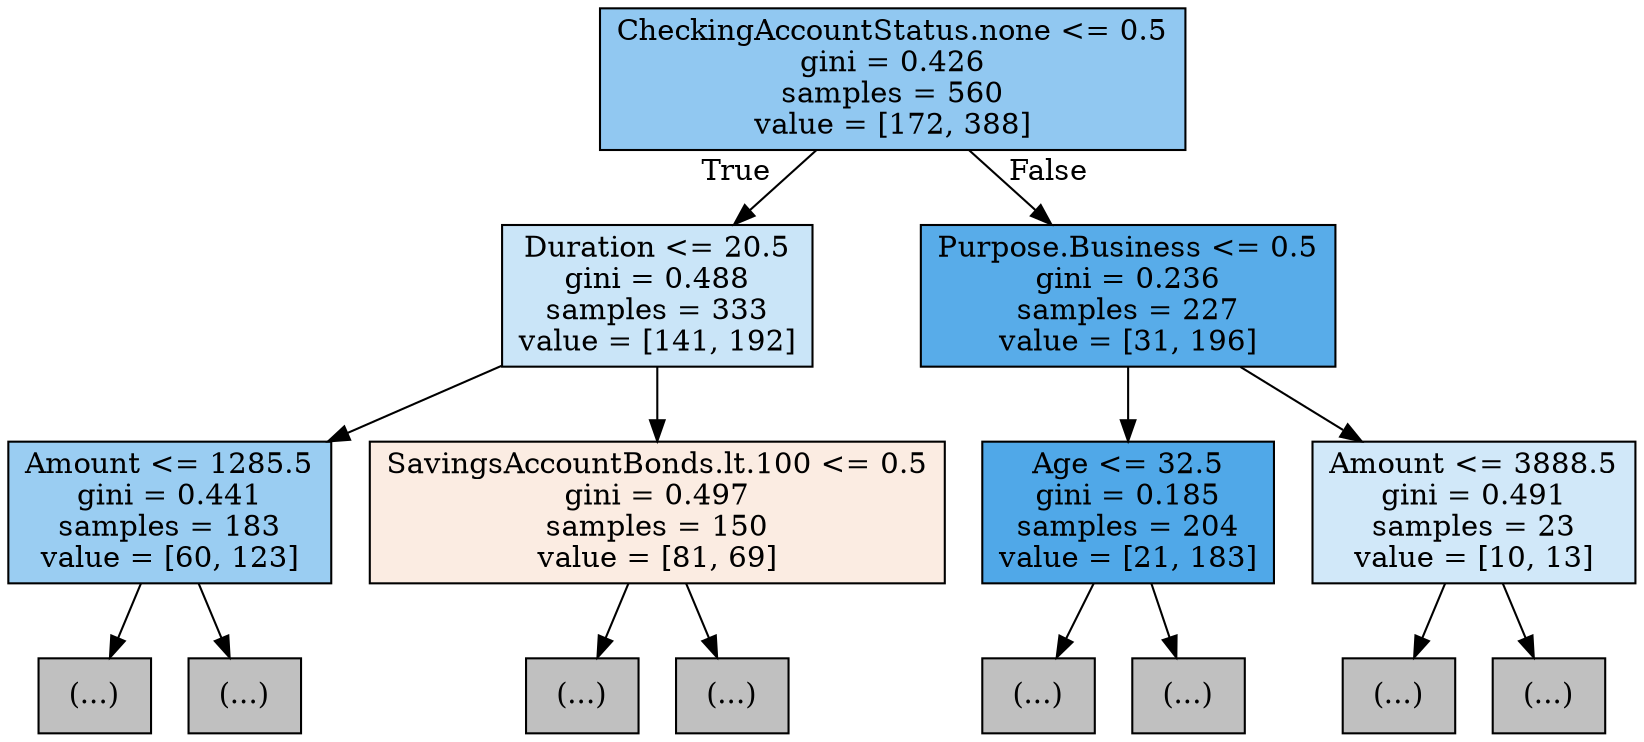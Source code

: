 digraph Tree {
node [shape=box, style="filled", color="black"] ;
0 [label="CheckingAccountStatus.none <= 0.5\ngini = 0.426\nsamples = 560\nvalue = [172, 388]", fillcolor="#91c8f1"] ;
1 [label="Duration <= 20.5\ngini = 0.488\nsamples = 333\nvalue = [141, 192]", fillcolor="#cae5f8"] ;
0 -> 1 [labeldistance=2.5, labelangle=45, headlabel="True"] ;
2 [label="Amount <= 1285.5\ngini = 0.441\nsamples = 183\nvalue = [60, 123]", fillcolor="#9acdf2"] ;
1 -> 2 ;
3 [label="(...)", fillcolor="#C0C0C0"] ;
2 -> 3 ;
40 [label="(...)", fillcolor="#C0C0C0"] ;
2 -> 40 ;
85 [label="SavingsAccountBonds.lt.100 <= 0.5\ngini = 0.497\nsamples = 150\nvalue = [81, 69]", fillcolor="#fbece2"] ;
1 -> 85 ;
86 [label="(...)", fillcolor="#C0C0C0"] ;
85 -> 86 ;
113 [label="(...)", fillcolor="#C0C0C0"] ;
85 -> 113 ;
160 [label="Purpose.Business <= 0.5\ngini = 0.236\nsamples = 227\nvalue = [31, 196]", fillcolor="#58ace9"] ;
0 -> 160 [labeldistance=2.5, labelangle=-45, headlabel="False"] ;
161 [label="Age <= 32.5\ngini = 0.185\nsamples = 204\nvalue = [21, 183]", fillcolor="#50a8e8"] ;
160 -> 161 ;
162 [label="(...)", fillcolor="#C0C0C0"] ;
161 -> 162 ;
197 [label="(...)", fillcolor="#C0C0C0"] ;
161 -> 197 ;
218 [label="Amount <= 3888.5\ngini = 0.491\nsamples = 23\nvalue = [10, 13]", fillcolor="#d1e8f9"] ;
160 -> 218 ;
219 [label="(...)", fillcolor="#C0C0C0"] ;
218 -> 219 ;
224 [label="(...)", fillcolor="#C0C0C0"] ;
218 -> 224 ;
}